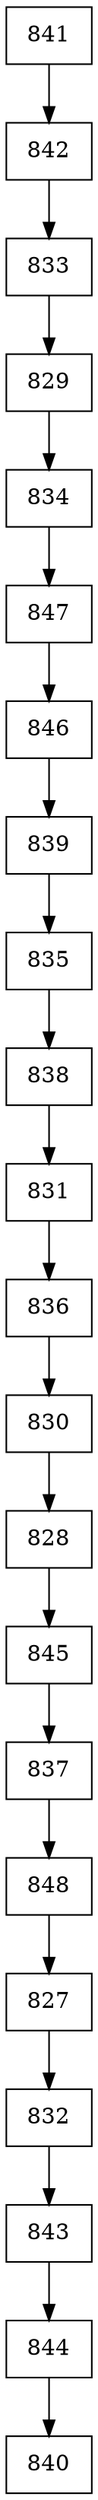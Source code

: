 digraph G {
  node [shape=record];
  node0 [label="{841}"];
  node0 -> node1;
  node1 [label="{842}"];
  node1 -> node2;
  node2 [label="{833}"];
  node2 -> node3;
  node3 [label="{829}"];
  node3 -> node4;
  node4 [label="{834}"];
  node4 -> node5;
  node5 [label="{847}"];
  node5 -> node6;
  node6 [label="{846}"];
  node6 -> node7;
  node7 [label="{839}"];
  node7 -> node8;
  node8 [label="{835}"];
  node8 -> node9;
  node9 [label="{838}"];
  node9 -> node10;
  node10 [label="{831}"];
  node10 -> node11;
  node11 [label="{836}"];
  node11 -> node12;
  node12 [label="{830}"];
  node12 -> node13;
  node13 [label="{828}"];
  node13 -> node14;
  node14 [label="{845}"];
  node14 -> node15;
  node15 [label="{837}"];
  node15 -> node16;
  node16 [label="{848}"];
  node16 -> node17;
  node17 [label="{827}"];
  node17 -> node18;
  node18 [label="{832}"];
  node18 -> node19;
  node19 [label="{843}"];
  node19 -> node20;
  node20 [label="{844}"];
  node20 -> node21;
  node21 [label="{840}"];
}
